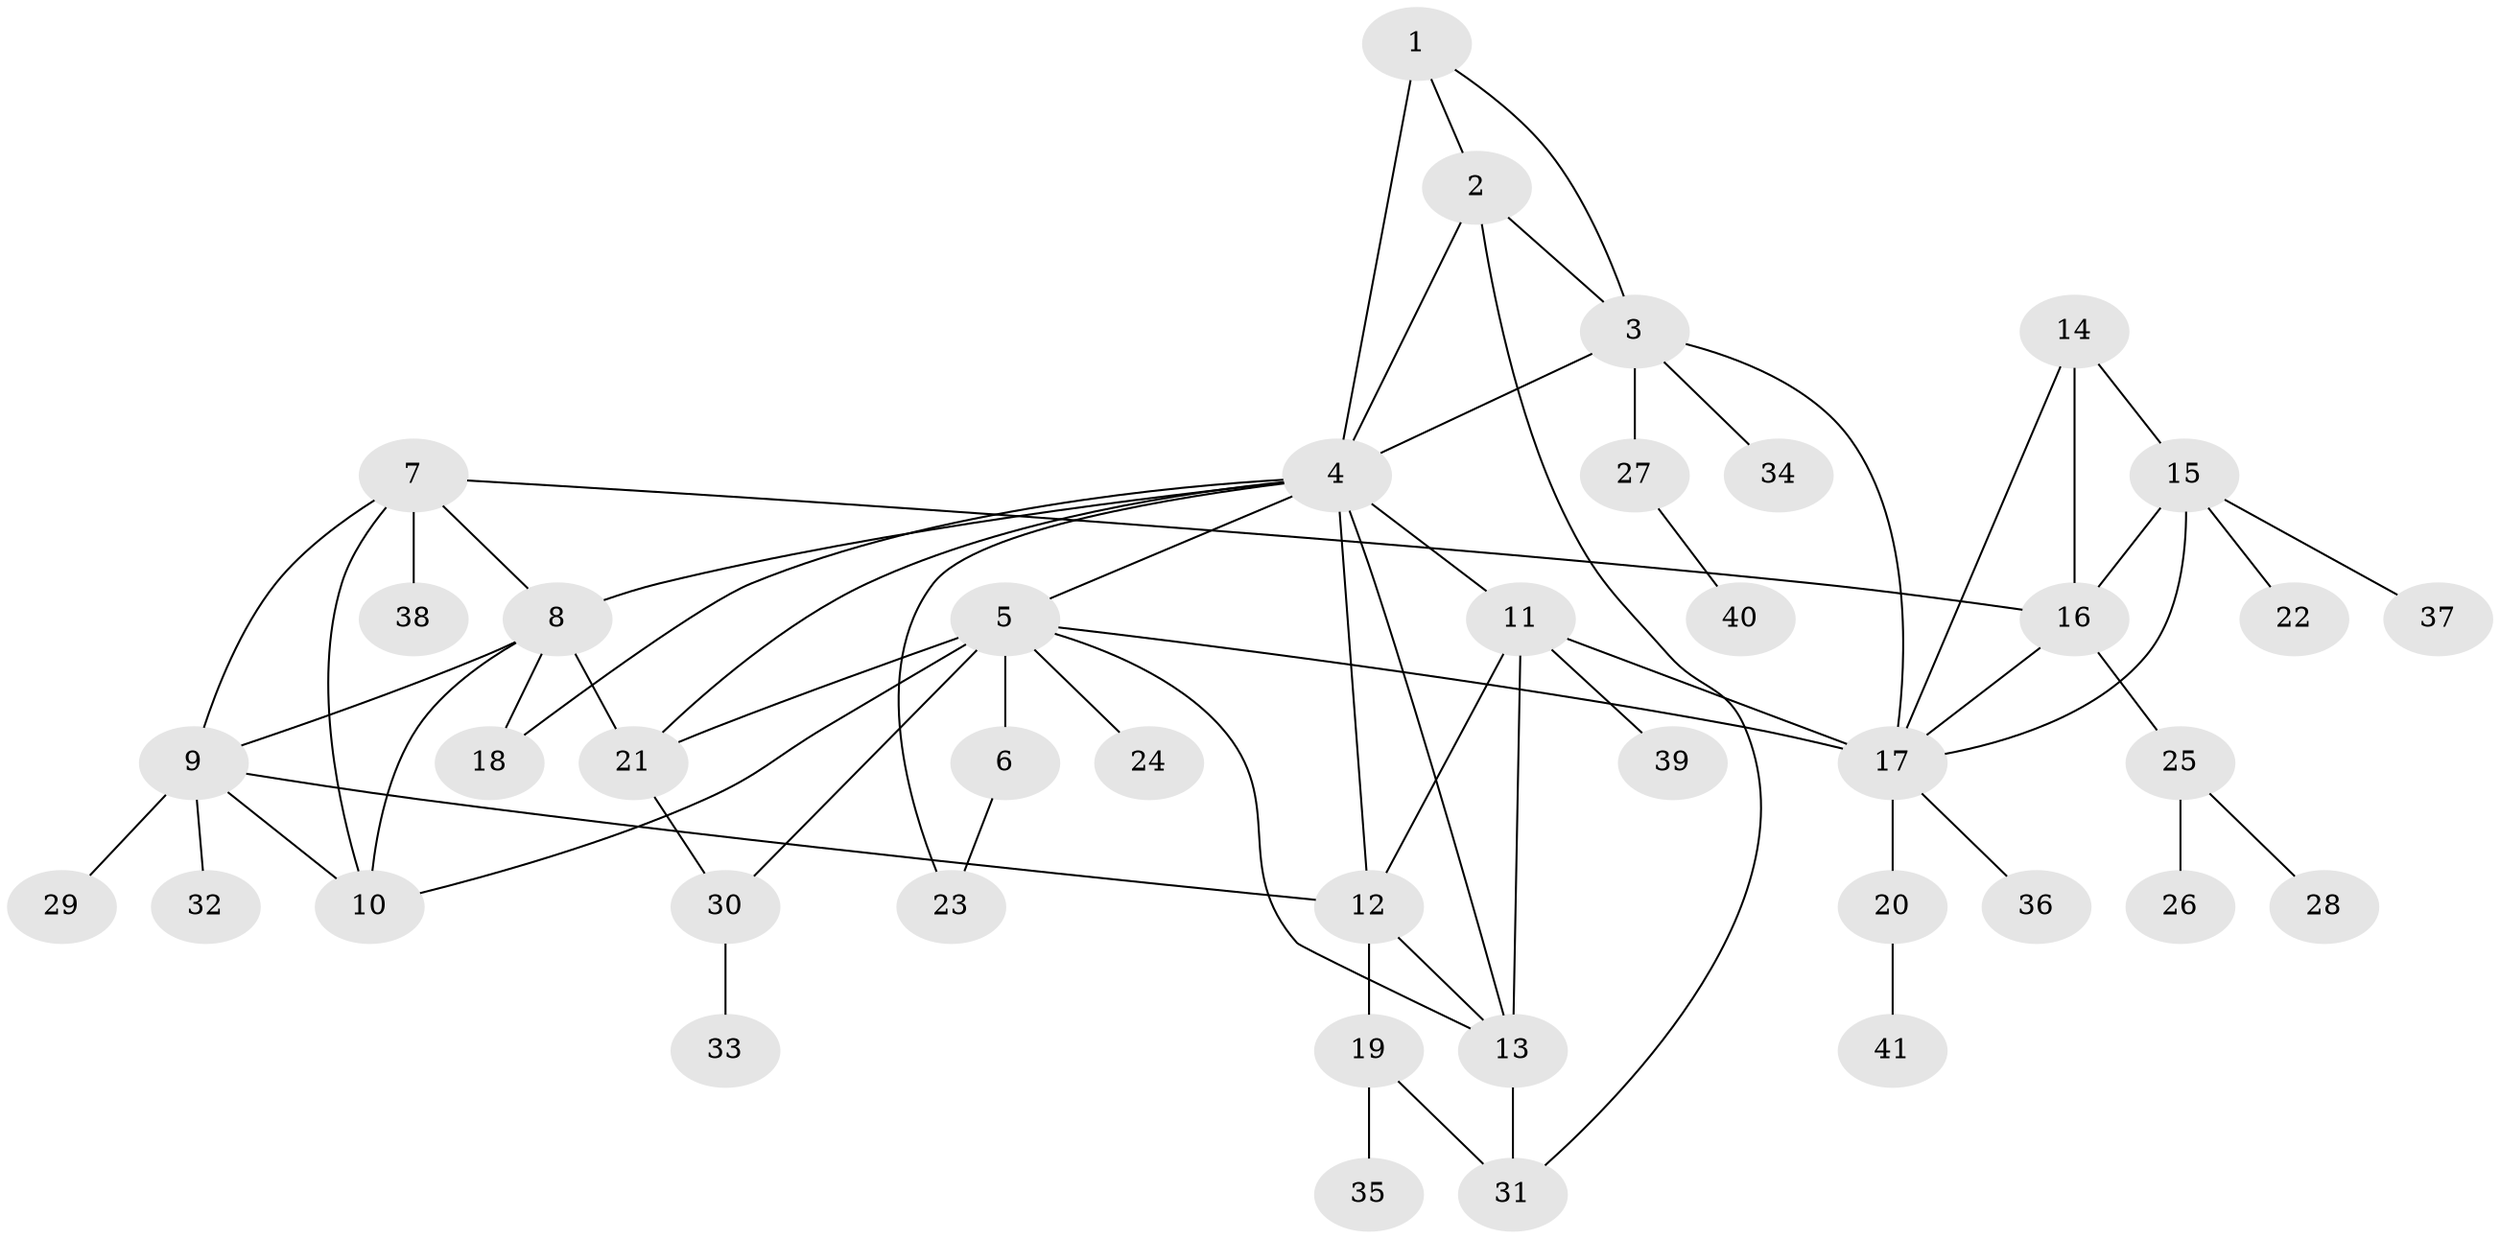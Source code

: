 // original degree distribution, {5: 0.1, 8: 0.0375, 7: 0.0375, 4: 0.0375, 6: 0.05, 10: 0.0125, 2: 0.1875, 1: 0.4625, 3: 0.075}
// Generated by graph-tools (version 1.1) at 2025/37/03/09/25 02:37:12]
// undirected, 41 vertices, 65 edges
graph export_dot {
graph [start="1"]
  node [color=gray90,style=filled];
  1;
  2;
  3;
  4;
  5;
  6;
  7;
  8;
  9;
  10;
  11;
  12;
  13;
  14;
  15;
  16;
  17;
  18;
  19;
  20;
  21;
  22;
  23;
  24;
  25;
  26;
  27;
  28;
  29;
  30;
  31;
  32;
  33;
  34;
  35;
  36;
  37;
  38;
  39;
  40;
  41;
  1 -- 2 [weight=1.0];
  1 -- 3 [weight=1.0];
  1 -- 4 [weight=2.0];
  2 -- 3 [weight=1.0];
  2 -- 4 [weight=1.0];
  2 -- 31 [weight=1.0];
  3 -- 4 [weight=1.0];
  3 -- 17 [weight=1.0];
  3 -- 27 [weight=1.0];
  3 -- 34 [weight=2.0];
  4 -- 5 [weight=1.0];
  4 -- 8 [weight=1.0];
  4 -- 11 [weight=1.0];
  4 -- 12 [weight=1.0];
  4 -- 13 [weight=1.0];
  4 -- 18 [weight=1.0];
  4 -- 21 [weight=1.0];
  4 -- 23 [weight=1.0];
  5 -- 6 [weight=3.0];
  5 -- 10 [weight=1.0];
  5 -- 13 [weight=1.0];
  5 -- 17 [weight=2.0];
  5 -- 21 [weight=1.0];
  5 -- 24 [weight=1.0];
  5 -- 30 [weight=1.0];
  6 -- 23 [weight=1.0];
  7 -- 8 [weight=1.0];
  7 -- 9 [weight=1.0];
  7 -- 10 [weight=1.0];
  7 -- 16 [weight=1.0];
  7 -- 38 [weight=1.0];
  8 -- 9 [weight=1.0];
  8 -- 10 [weight=1.0];
  8 -- 18 [weight=1.0];
  8 -- 21 [weight=1.0];
  9 -- 10 [weight=1.0];
  9 -- 12 [weight=1.0];
  9 -- 29 [weight=1.0];
  9 -- 32 [weight=1.0];
  11 -- 12 [weight=1.0];
  11 -- 13 [weight=1.0];
  11 -- 17 [weight=1.0];
  11 -- 39 [weight=1.0];
  12 -- 13 [weight=1.0];
  12 -- 19 [weight=3.0];
  13 -- 31 [weight=1.0];
  14 -- 15 [weight=1.0];
  14 -- 16 [weight=2.0];
  14 -- 17 [weight=1.0];
  15 -- 16 [weight=1.0];
  15 -- 17 [weight=1.0];
  15 -- 22 [weight=1.0];
  15 -- 37 [weight=1.0];
  16 -- 17 [weight=1.0];
  16 -- 25 [weight=1.0];
  17 -- 20 [weight=1.0];
  17 -- 36 [weight=1.0];
  19 -- 31 [weight=1.0];
  19 -- 35 [weight=1.0];
  20 -- 41 [weight=1.0];
  21 -- 30 [weight=1.0];
  25 -- 26 [weight=1.0];
  25 -- 28 [weight=1.0];
  27 -- 40 [weight=2.0];
  30 -- 33 [weight=1.0];
}

